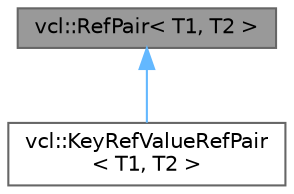 digraph "vcl::RefPair&lt; T1, T2 &gt;"
{
 // LATEX_PDF_SIZE
  bgcolor="transparent";
  edge [fontname=Helvetica,fontsize=10,labelfontname=Helvetica,labelfontsize=10];
  node [fontname=Helvetica,fontsize=10,shape=box,height=0.2,width=0.4];
  Node1 [label="vcl::RefPair\< T1, T2 \>",height=0.2,width=0.4,color="gray40", fillcolor="grey60", style="filled", fontcolor="black",tooltip=" "];
  Node1 -> Node2 [dir="back",color="steelblue1",style="solid"];
  Node2 [label="vcl::KeyRefValueRefPair\l\< T1, T2 \>",height=0.2,width=0.4,color="gray40", fillcolor="white", style="filled",URL="$classvcl_1_1KeyRefValueRefPair.html",tooltip=" "];
}
